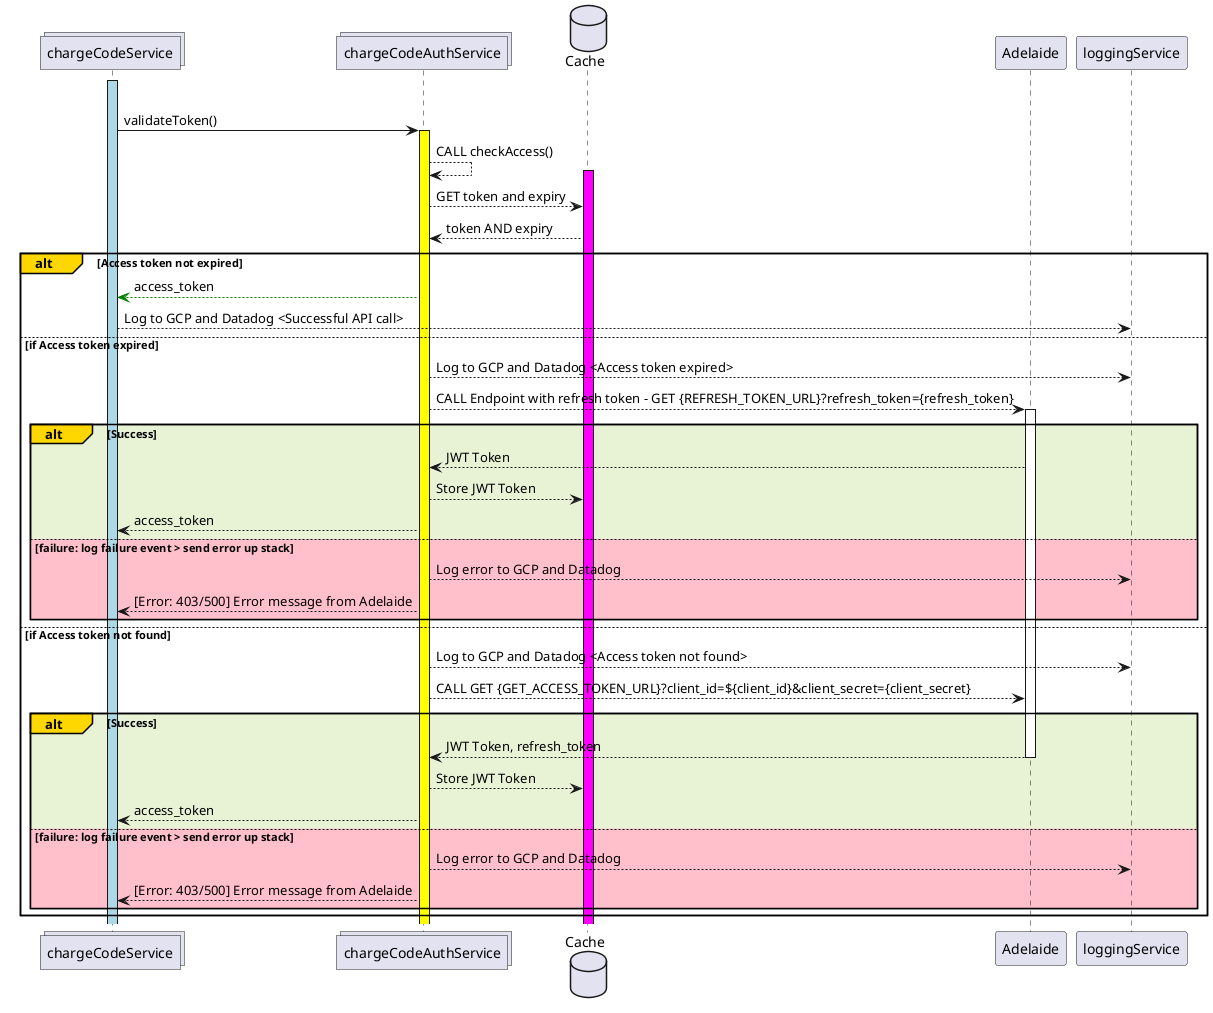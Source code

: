 @startuml
collections chargeCodeService as chargeCodeService
collections chargeCodeAuthService as chargeCodeAuthService
database Cache as Cache
participant Adelaide as Adelaide
activate chargeCodeService #lightblue
group Charge Code Auth Service: Authenticate call
chargeCodeService -> chargeCodeAuthService: validateToken()
activate chargeCodeAuthService #yellow
chargeCodeAuthService --> chargeCodeAuthService: CALL checkAccess()
activate Cache #magenta
chargeCodeAuthService --> Cache: GET token and expiry
Cache --> chargeCodeAuthService: token AND expiry
alt#Gold Access token not expired
chargeCodeAuthService --[#green]> chargeCodeService: access_token
chargeCodeService --> loggingService: Log to GCP and Datadog <Successful API call>
else if Access token expired
chargeCodeAuthService --> loggingService: Log to GCP and Datadog <Access token expired>
chargeCodeAuthService --> Adelaide: CALL Endpoint with refresh token - GET {REFRESH_TOKEN_URL}?refresh_token={refresh_token}
activate Adelaide
alt#gold #E8F3D6 Success
Adelaide --> chargeCodeAuthService: JWT Token
chargeCodeAuthService --> Cache: Store JWT Token
chargeCodeAuthService --> chargeCodeService: access_token
else #pink failure: log failure event > send error up stack
chargeCodeAuthService --> loggingService: Log error to GCP and Datadog
chargeCodeAuthService --> chargeCodeService: [Error: 403/500] Error message from Adelaide
end
else if Access token not found
chargeCodeAuthService --> loggingService: Log to GCP and Datadog <Access token not found>
chargeCodeAuthService --> Adelaide: CALL GET {GET_ACCESS_TOKEN_URL}?client_id=${client_id}&client_secret={client_secret}
alt#gold #E8F3D6 Success
Adelaide --> chargeCodeAuthService: JWT Token, refresh_token
deactivate Adelaide
chargeCodeAuthService --> Cache: Store JWT Token
chargeCodeAuthService --> chargeCodeService: access_token
else #pink failure: log failure event > send error up stack
chargeCodeAuthService --> loggingService: Log error to GCP and Datadog
chargeCodeAuthService --> chargeCodeService: [Error: 403/500] Error message from Adelaide
end
end `End of Access token found
@enduml
